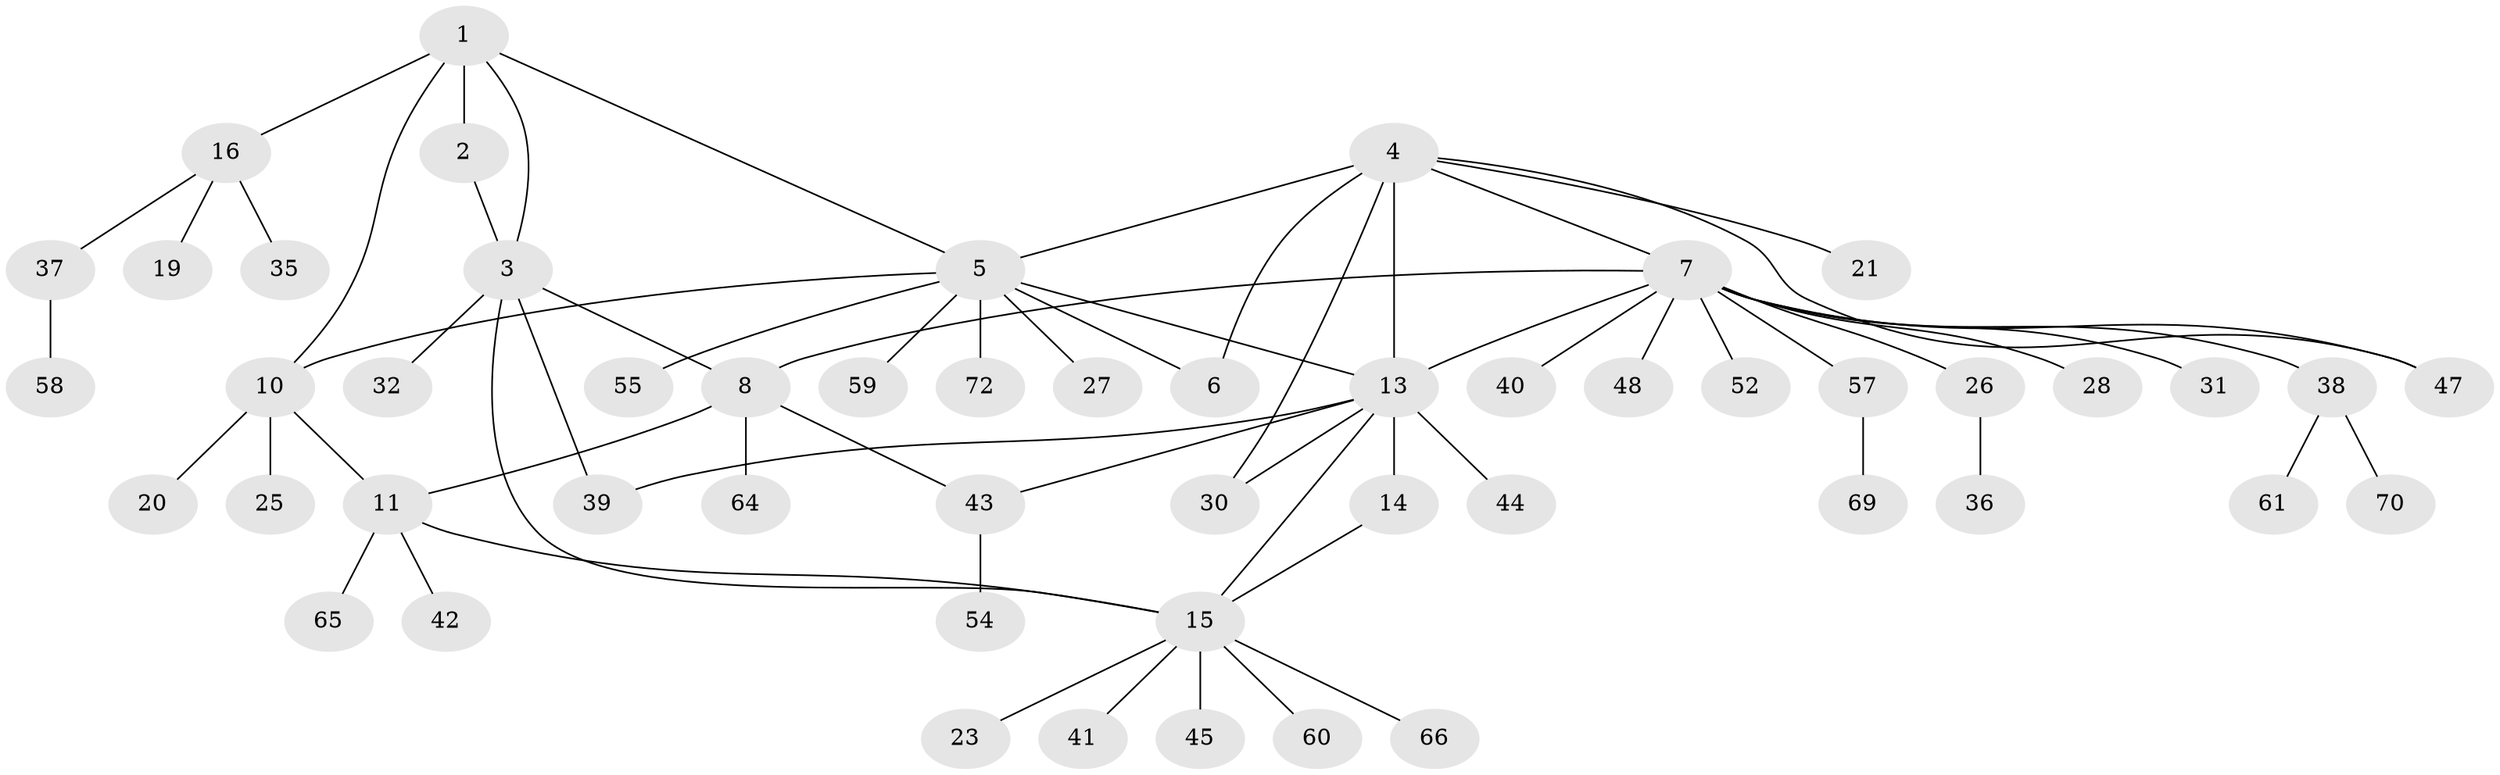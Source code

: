 // original degree distribution, {6: 0.041666666666666664, 3: 0.06944444444444445, 7: 0.05555555555555555, 10: 0.013888888888888888, 2: 0.20833333333333334, 8: 0.013888888888888888, 5: 0.027777777777777776, 9: 0.013888888888888888, 1: 0.5277777777777778, 4: 0.027777777777777776}
// Generated by graph-tools (version 1.1) at 2025/11/02/27/25 16:11:33]
// undirected, 52 vertices, 65 edges
graph export_dot {
graph [start="1"]
  node [color=gray90,style=filled];
  1 [super="+17"];
  2 [super="+18"];
  3 [super="+68"];
  4 [super="+29"];
  5 [super="+63"];
  6;
  7 [super="+9"];
  8 [super="+67"];
  10 [super="+12"];
  11 [super="+24"];
  13 [super="+22"];
  14;
  15 [super="+34"];
  16 [super="+56"];
  19;
  20 [super="+51"];
  21;
  23;
  25;
  26 [super="+33"];
  27;
  28;
  30;
  31;
  32;
  35 [super="+49"];
  36;
  37 [super="+46"];
  38 [super="+71"];
  39;
  40;
  41;
  42 [super="+50"];
  43;
  44 [super="+53"];
  45;
  47 [super="+62"];
  48;
  52;
  54;
  55;
  57;
  58;
  59;
  60;
  61;
  64;
  65;
  66;
  69;
  70;
  72;
  1 -- 2;
  1 -- 3;
  1 -- 5;
  1 -- 16;
  1 -- 10;
  2 -- 3;
  3 -- 8;
  3 -- 15;
  3 -- 32;
  3 -- 39;
  4 -- 5;
  4 -- 6;
  4 -- 7;
  4 -- 13;
  4 -- 21;
  4 -- 30;
  4 -- 47;
  5 -- 6;
  5 -- 10;
  5 -- 27;
  5 -- 55;
  5 -- 59;
  5 -- 72;
  5 -- 13;
  7 -- 8 [weight=2];
  7 -- 38;
  7 -- 40;
  7 -- 48;
  7 -- 57;
  7 -- 13;
  7 -- 47;
  7 -- 52;
  7 -- 26;
  7 -- 28;
  7 -- 31;
  8 -- 11;
  8 -- 64;
  8 -- 43;
  10 -- 11 [weight=2];
  10 -- 20;
  10 -- 25;
  11 -- 15;
  11 -- 65;
  11 -- 42;
  13 -- 14;
  13 -- 15;
  13 -- 30;
  13 -- 44;
  13 -- 43;
  13 -- 39;
  14 -- 15;
  15 -- 23;
  15 -- 41;
  15 -- 45;
  15 -- 66;
  15 -- 60;
  16 -- 19;
  16 -- 35;
  16 -- 37;
  26 -- 36;
  37 -- 58;
  38 -- 61;
  38 -- 70;
  43 -- 54;
  57 -- 69;
}
